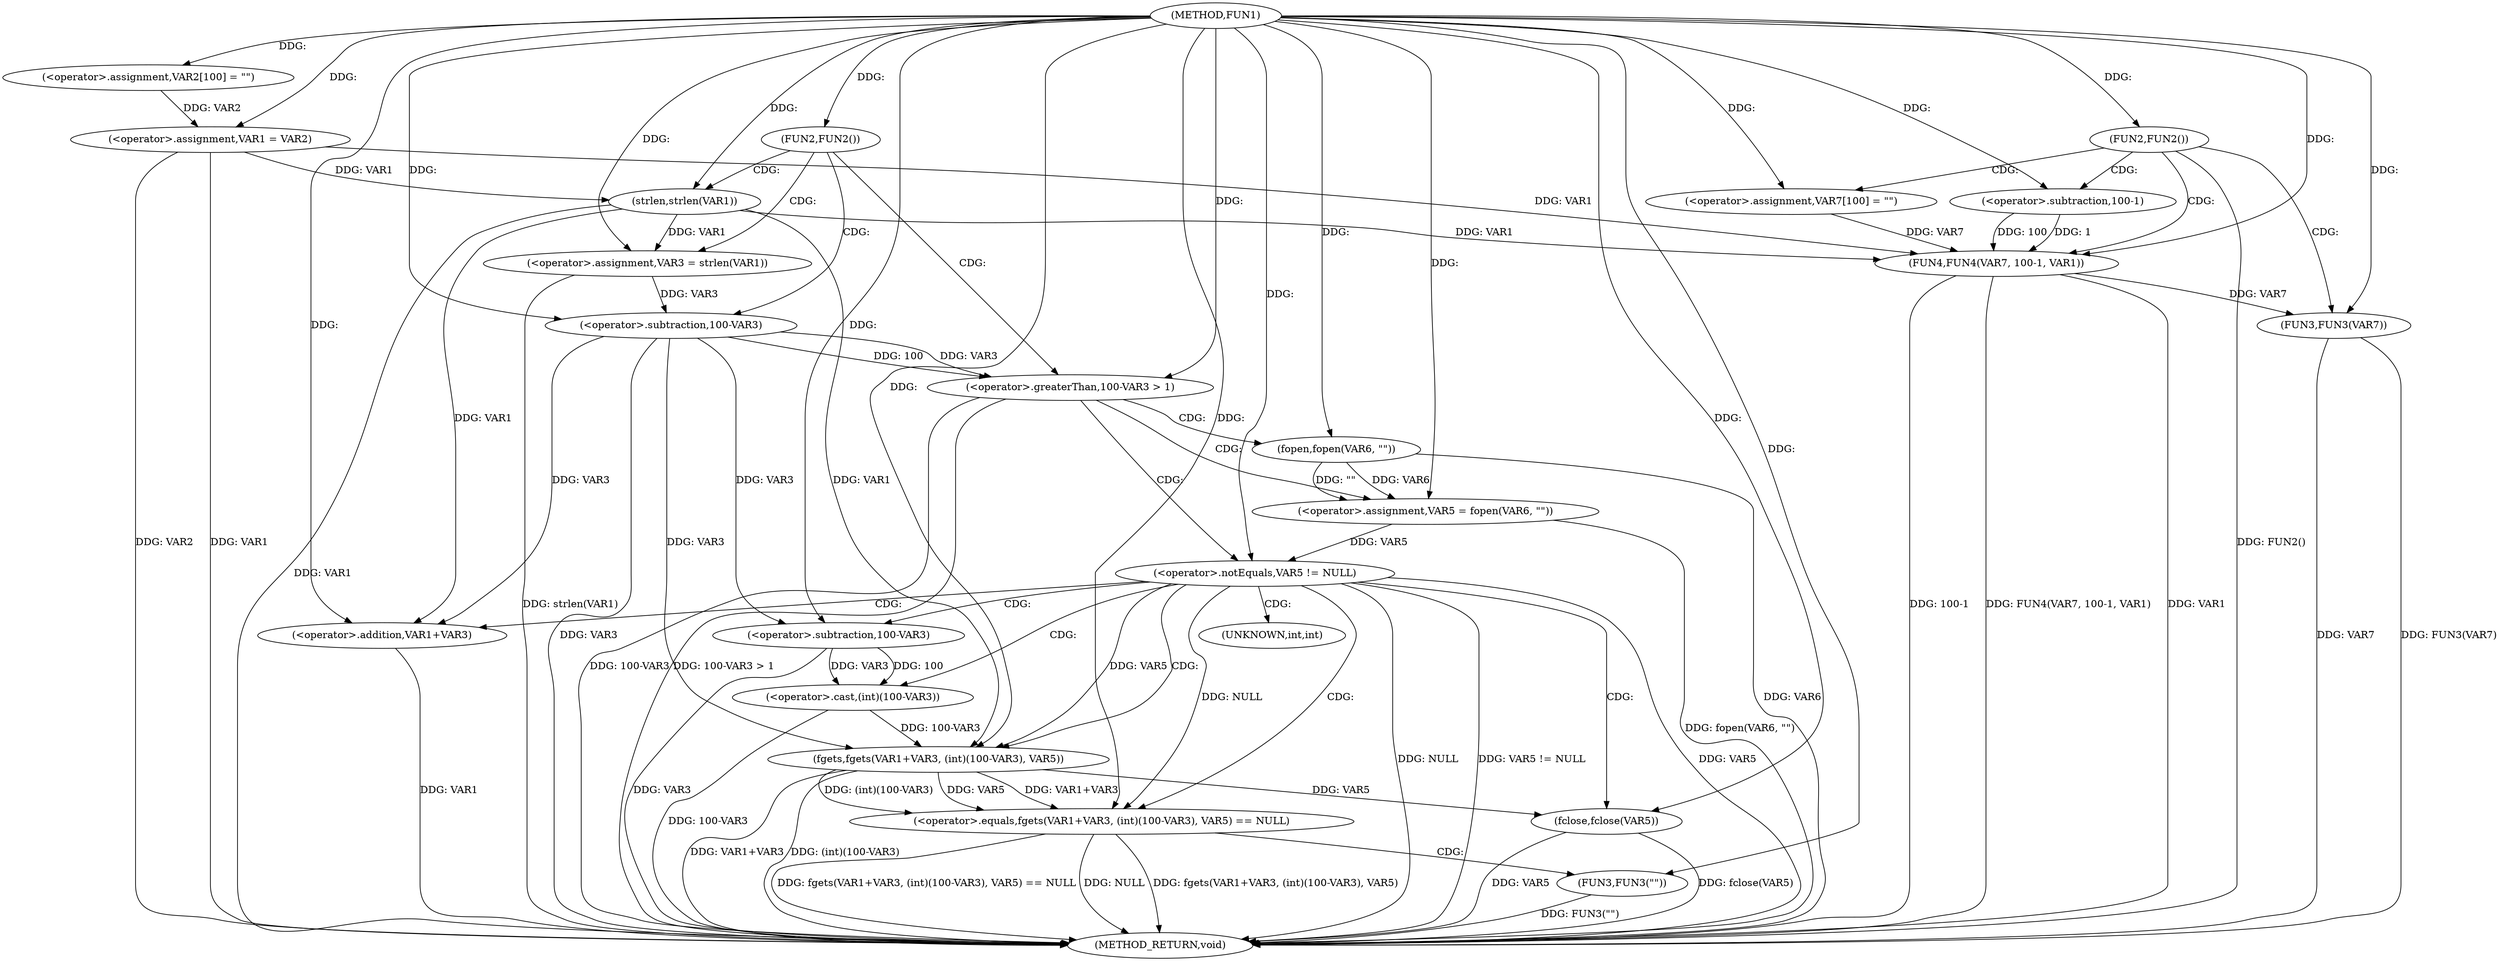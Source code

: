 digraph FUN1 {  
"1000100" [label = "(METHOD,FUN1)" ]
"1000171" [label = "(METHOD_RETURN,void)" ]
"1000104" [label = "(<operator>.assignment,VAR2[100] = \"\")" ]
"1000107" [label = "(<operator>.assignment,VAR1 = VAR2)" ]
"1000111" [label = "(FUN2,FUN2())" ]
"1000115" [label = "(<operator>.assignment,VAR3 = strlen(VAR1))" ]
"1000117" [label = "(strlen,strlen(VAR1))" ]
"1000121" [label = "(<operator>.greaterThan,100-VAR3 > 1)" ]
"1000122" [label = "(<operator>.subtraction,100-VAR3)" ]
"1000127" [label = "(<operator>.assignment,VAR5 = fopen(VAR6, \"\"))" ]
"1000129" [label = "(fopen,fopen(VAR6, \"\"))" ]
"1000133" [label = "(<operator>.notEquals,VAR5 != NULL)" ]
"1000138" [label = "(<operator>.equals,fgets(VAR1+VAR3, (int)(100-VAR3), VAR5) == NULL)" ]
"1000139" [label = "(fgets,fgets(VAR1+VAR3, (int)(100-VAR3), VAR5))" ]
"1000140" [label = "(<operator>.addition,VAR1+VAR3)" ]
"1000143" [label = "(<operator>.cast,(int)(100-VAR3))" ]
"1000145" [label = "(<operator>.subtraction,100-VAR3)" ]
"1000151" [label = "(FUN3,FUN3(\"\"))" ]
"1000153" [label = "(fclose,fclose(VAR5))" ]
"1000156" [label = "(FUN2,FUN2())" ]
"1000160" [label = "(<operator>.assignment,VAR7[100] = \"\")" ]
"1000163" [label = "(FUN4,FUN4(VAR7, 100-1, VAR1))" ]
"1000165" [label = "(<operator>.subtraction,100-1)" ]
"1000169" [label = "(FUN3,FUN3(VAR7))" ]
"1000144" [label = "(UNKNOWN,int,int)" ]
  "1000115" -> "1000171"  [ label = "DDG: strlen(VAR1)"] 
  "1000107" -> "1000171"  [ label = "DDG: VAR1"] 
  "1000169" -> "1000171"  [ label = "DDG: FUN3(VAR7)"] 
  "1000139" -> "1000171"  [ label = "DDG: VAR1+VAR3"] 
  "1000138" -> "1000171"  [ label = "DDG: NULL"] 
  "1000117" -> "1000171"  [ label = "DDG: VAR1"] 
  "1000133" -> "1000171"  [ label = "DDG: VAR5 != NULL"] 
  "1000153" -> "1000171"  [ label = "DDG: VAR5"] 
  "1000133" -> "1000171"  [ label = "DDG: NULL"] 
  "1000169" -> "1000171"  [ label = "DDG: VAR7"] 
  "1000163" -> "1000171"  [ label = "DDG: FUN4(VAR7, 100-1, VAR1)"] 
  "1000145" -> "1000171"  [ label = "DDG: VAR3"] 
  "1000107" -> "1000171"  [ label = "DDG: VAR2"] 
  "1000163" -> "1000171"  [ label = "DDG: VAR1"] 
  "1000129" -> "1000171"  [ label = "DDG: VAR6"] 
  "1000151" -> "1000171"  [ label = "DDG: FUN3(\"\")"] 
  "1000140" -> "1000171"  [ label = "DDG: VAR1"] 
  "1000138" -> "1000171"  [ label = "DDG: fgets(VAR1+VAR3, (int)(100-VAR3), VAR5)"] 
  "1000127" -> "1000171"  [ label = "DDG: fopen(VAR6, \"\")"] 
  "1000133" -> "1000171"  [ label = "DDG: VAR5"] 
  "1000121" -> "1000171"  [ label = "DDG: 100-VAR3 > 1"] 
  "1000153" -> "1000171"  [ label = "DDG: fclose(VAR5)"] 
  "1000139" -> "1000171"  [ label = "DDG: (int)(100-VAR3)"] 
  "1000121" -> "1000171"  [ label = "DDG: 100-VAR3"] 
  "1000143" -> "1000171"  [ label = "DDG: 100-VAR3"] 
  "1000156" -> "1000171"  [ label = "DDG: FUN2()"] 
  "1000138" -> "1000171"  [ label = "DDG: fgets(VAR1+VAR3, (int)(100-VAR3), VAR5) == NULL"] 
  "1000122" -> "1000171"  [ label = "DDG: VAR3"] 
  "1000163" -> "1000171"  [ label = "DDG: 100-1"] 
  "1000100" -> "1000104"  [ label = "DDG: "] 
  "1000104" -> "1000107"  [ label = "DDG: VAR2"] 
  "1000100" -> "1000107"  [ label = "DDG: "] 
  "1000100" -> "1000111"  [ label = "DDG: "] 
  "1000117" -> "1000115"  [ label = "DDG: VAR1"] 
  "1000100" -> "1000115"  [ label = "DDG: "] 
  "1000107" -> "1000117"  [ label = "DDG: VAR1"] 
  "1000100" -> "1000117"  [ label = "DDG: "] 
  "1000122" -> "1000121"  [ label = "DDG: 100"] 
  "1000122" -> "1000121"  [ label = "DDG: VAR3"] 
  "1000100" -> "1000122"  [ label = "DDG: "] 
  "1000115" -> "1000122"  [ label = "DDG: VAR3"] 
  "1000100" -> "1000121"  [ label = "DDG: "] 
  "1000129" -> "1000127"  [ label = "DDG: VAR6"] 
  "1000129" -> "1000127"  [ label = "DDG: \"\""] 
  "1000100" -> "1000127"  [ label = "DDG: "] 
  "1000100" -> "1000129"  [ label = "DDG: "] 
  "1000127" -> "1000133"  [ label = "DDG: VAR5"] 
  "1000100" -> "1000133"  [ label = "DDG: "] 
  "1000139" -> "1000138"  [ label = "DDG: VAR1+VAR3"] 
  "1000139" -> "1000138"  [ label = "DDG: (int)(100-VAR3)"] 
  "1000139" -> "1000138"  [ label = "DDG: VAR5"] 
  "1000117" -> "1000139"  [ label = "DDG: VAR1"] 
  "1000100" -> "1000139"  [ label = "DDG: "] 
  "1000122" -> "1000139"  [ label = "DDG: VAR3"] 
  "1000117" -> "1000140"  [ label = "DDG: VAR1"] 
  "1000100" -> "1000140"  [ label = "DDG: "] 
  "1000122" -> "1000140"  [ label = "DDG: VAR3"] 
  "1000143" -> "1000139"  [ label = "DDG: 100-VAR3"] 
  "1000145" -> "1000143"  [ label = "DDG: 100"] 
  "1000145" -> "1000143"  [ label = "DDG: VAR3"] 
  "1000100" -> "1000145"  [ label = "DDG: "] 
  "1000122" -> "1000145"  [ label = "DDG: VAR3"] 
  "1000133" -> "1000139"  [ label = "DDG: VAR5"] 
  "1000133" -> "1000138"  [ label = "DDG: NULL"] 
  "1000100" -> "1000138"  [ label = "DDG: "] 
  "1000100" -> "1000151"  [ label = "DDG: "] 
  "1000139" -> "1000153"  [ label = "DDG: VAR5"] 
  "1000100" -> "1000153"  [ label = "DDG: "] 
  "1000100" -> "1000156"  [ label = "DDG: "] 
  "1000100" -> "1000160"  [ label = "DDG: "] 
  "1000160" -> "1000163"  [ label = "DDG: VAR7"] 
  "1000100" -> "1000163"  [ label = "DDG: "] 
  "1000165" -> "1000163"  [ label = "DDG: 100"] 
  "1000165" -> "1000163"  [ label = "DDG: 1"] 
  "1000100" -> "1000165"  [ label = "DDG: "] 
  "1000107" -> "1000163"  [ label = "DDG: VAR1"] 
  "1000117" -> "1000163"  [ label = "DDG: VAR1"] 
  "1000163" -> "1000169"  [ label = "DDG: VAR7"] 
  "1000100" -> "1000169"  [ label = "DDG: "] 
  "1000111" -> "1000121"  [ label = "CDG: "] 
  "1000111" -> "1000117"  [ label = "CDG: "] 
  "1000111" -> "1000115"  [ label = "CDG: "] 
  "1000111" -> "1000122"  [ label = "CDG: "] 
  "1000121" -> "1000127"  [ label = "CDG: "] 
  "1000121" -> "1000129"  [ label = "CDG: "] 
  "1000121" -> "1000133"  [ label = "CDG: "] 
  "1000133" -> "1000153"  [ label = "CDG: "] 
  "1000133" -> "1000143"  [ label = "CDG: "] 
  "1000133" -> "1000145"  [ label = "CDG: "] 
  "1000133" -> "1000139"  [ label = "CDG: "] 
  "1000133" -> "1000144"  [ label = "CDG: "] 
  "1000133" -> "1000140"  [ label = "CDG: "] 
  "1000133" -> "1000138"  [ label = "CDG: "] 
  "1000138" -> "1000151"  [ label = "CDG: "] 
  "1000156" -> "1000163"  [ label = "CDG: "] 
  "1000156" -> "1000160"  [ label = "CDG: "] 
  "1000156" -> "1000165"  [ label = "CDG: "] 
  "1000156" -> "1000169"  [ label = "CDG: "] 
}
